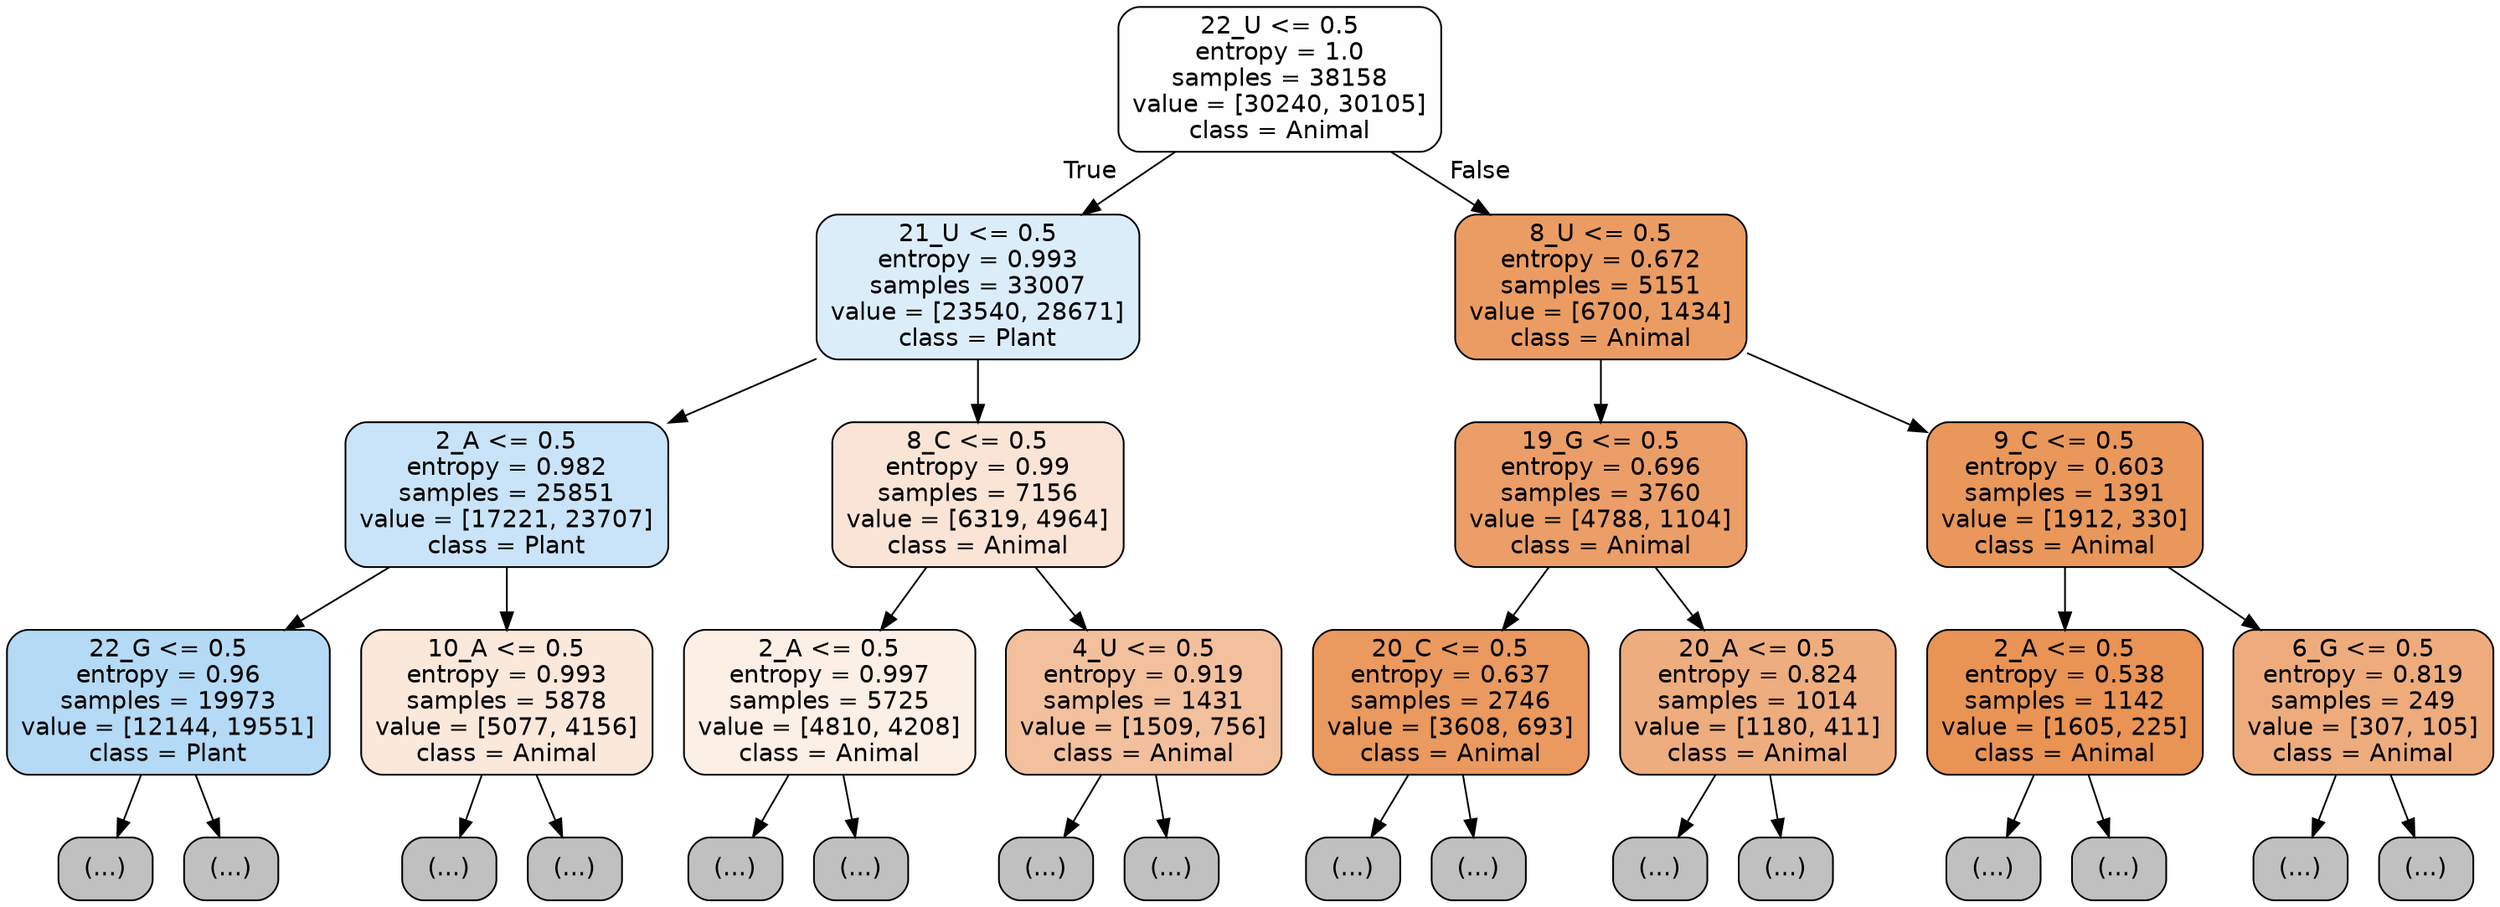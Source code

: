 digraph Tree {
node [shape=box, style="filled, rounded", color="black", fontname="helvetica"] ;
edge [fontname="helvetica"] ;
0 [label="22_U <= 0.5\nentropy = 1.0\nsamples = 38158\nvalue = [30240, 30105]\nclass = Animal", fillcolor="#fffefe"] ;
1 [label="21_U <= 0.5\nentropy = 0.993\nsamples = 33007\nvalue = [23540, 28671]\nclass = Plant", fillcolor="#dcedfa"] ;
0 -> 1 [labeldistance=2.5, labelangle=45, headlabel="True"] ;
2 [label="2_A <= 0.5\nentropy = 0.982\nsamples = 25851\nvalue = [17221, 23707]\nclass = Plant", fillcolor="#c9e4f8"] ;
1 -> 2 ;
3 [label="22_G <= 0.5\nentropy = 0.96\nsamples = 19973\nvalue = [12144, 19551]\nclass = Plant", fillcolor="#b4daf5"] ;
2 -> 3 ;
4 [label="(...)", fillcolor="#C0C0C0"] ;
3 -> 4 ;
7871 [label="(...)", fillcolor="#C0C0C0"] ;
3 -> 7871 ;
8880 [label="10_A <= 0.5\nentropy = 0.993\nsamples = 5878\nvalue = [5077, 4156]\nclass = Animal", fillcolor="#fae8db"] ;
2 -> 8880 ;
8881 [label="(...)", fillcolor="#C0C0C0"] ;
8880 -> 8881 ;
11028 [label="(...)", fillcolor="#C0C0C0"] ;
8880 -> 11028 ;
11835 [label="8_C <= 0.5\nentropy = 0.99\nsamples = 7156\nvalue = [6319, 4964]\nclass = Animal", fillcolor="#f9e4d5"] ;
1 -> 11835 ;
11836 [label="2_A <= 0.5\nentropy = 0.997\nsamples = 5725\nvalue = [4810, 4208]\nclass = Animal", fillcolor="#fcefe6"] ;
11835 -> 11836 ;
11837 [label="(...)", fillcolor="#C0C0C0"] ;
11836 -> 11837 ;
13650 [label="(...)", fillcolor="#C0C0C0"] ;
11836 -> 13650 ;
14277 [label="4_U <= 0.5\nentropy = 0.919\nsamples = 1431\nvalue = [1509, 756]\nclass = Animal", fillcolor="#f2c09c"] ;
11835 -> 14277 ;
14278 [label="(...)", fillcolor="#C0C0C0"] ;
14277 -> 14278 ;
14777 [label="(...)", fillcolor="#C0C0C0"] ;
14277 -> 14777 ;
14952 [label="8_U <= 0.5\nentropy = 0.672\nsamples = 5151\nvalue = [6700, 1434]\nclass = Animal", fillcolor="#eb9c63"] ;
0 -> 14952 [labeldistance=2.5, labelangle=-45, headlabel="False"] ;
14953 [label="19_G <= 0.5\nentropy = 0.696\nsamples = 3760\nvalue = [4788, 1104]\nclass = Animal", fillcolor="#eb9e67"] ;
14952 -> 14953 ;
14954 [label="20_C <= 0.5\nentropy = 0.637\nsamples = 2746\nvalue = [3608, 693]\nclass = Animal", fillcolor="#ea995f"] ;
14953 -> 14954 ;
14955 [label="(...)", fillcolor="#C0C0C0"] ;
14954 -> 14955 ;
15718 [label="(...)", fillcolor="#C0C0C0"] ;
14954 -> 15718 ;
15969 [label="20_A <= 0.5\nentropy = 0.824\nsamples = 1014\nvalue = [1180, 411]\nclass = Animal", fillcolor="#eead7e"] ;
14953 -> 15969 ;
15970 [label="(...)", fillcolor="#C0C0C0"] ;
15969 -> 15970 ;
16285 [label="(...)", fillcolor="#C0C0C0"] ;
15969 -> 16285 ;
16412 [label="9_C <= 0.5\nentropy = 0.603\nsamples = 1391\nvalue = [1912, 330]\nclass = Animal", fillcolor="#e9975b"] ;
14952 -> 16412 ;
16413 [label="2_A <= 0.5\nentropy = 0.538\nsamples = 1142\nvalue = [1605, 225]\nclass = Animal", fillcolor="#e99355"] ;
16412 -> 16413 ;
16414 [label="(...)", fillcolor="#C0C0C0"] ;
16413 -> 16414 ;
16729 [label="(...)", fillcolor="#C0C0C0"] ;
16413 -> 16729 ;
16822 [label="6_G <= 0.5\nentropy = 0.819\nsamples = 249\nvalue = [307, 105]\nclass = Animal", fillcolor="#eeac7d"] ;
16412 -> 16822 ;
16823 [label="(...)", fillcolor="#C0C0C0"] ;
16822 -> 16823 ;
16902 [label="(...)", fillcolor="#C0C0C0"] ;
16822 -> 16902 ;
}